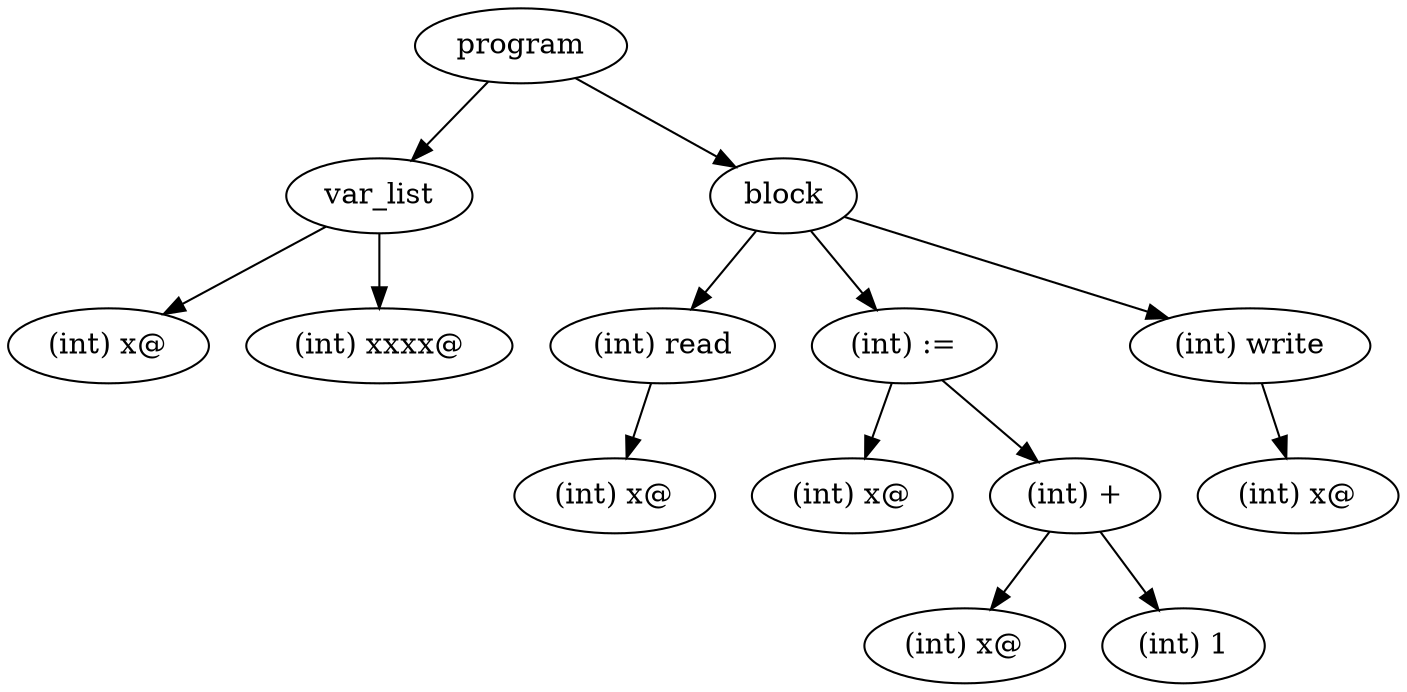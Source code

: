 digraph {
graph [ordering="out"];
node0[label="program"];
node1[label="var_list"];
node2[label="(int) x@"];
node1 -> node2;
node3[label="(int) xxxx@"];
node1 -> node3;
node0 -> node1;
node4[label="block"];
node5[label="(int) read"];
node6[label="(int) x@"];
node5 -> node6;
node4 -> node5;
node7[label="(int) :="];
node8[label="(int) x@"];
node7 -> node8;
node9[label="(int) +"];
node10[label="(int) x@"];
node9 -> node10;
node11[label="(int) 1"];
node9 -> node11;
node7 -> node9;
node4 -> node7;
node12[label="(int) write"];
node13[label="(int) x@"];
node12 -> node13;
node4 -> node12;
node0 -> node4;
}

